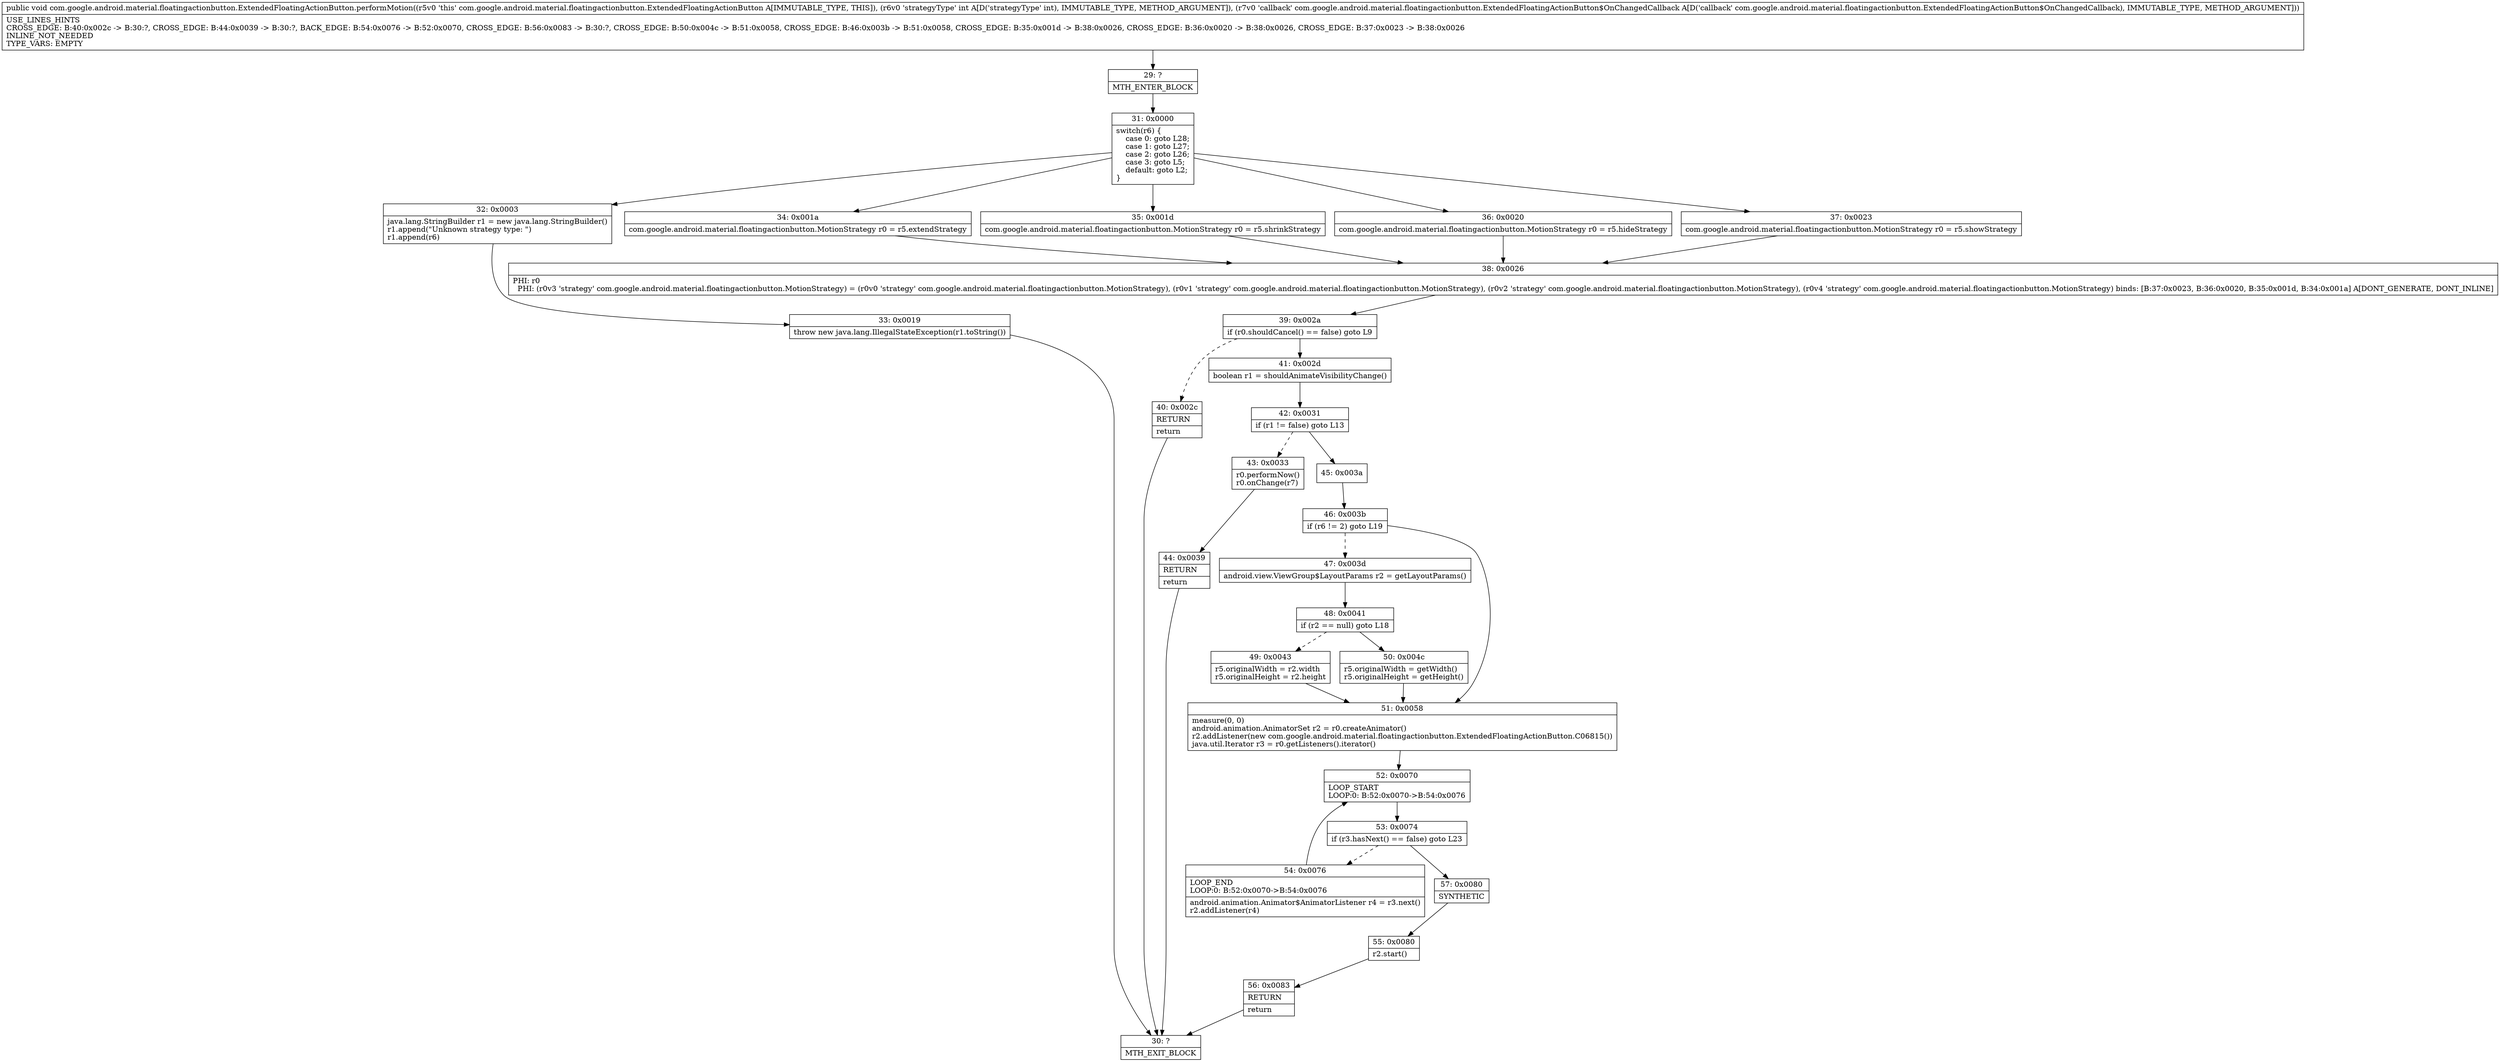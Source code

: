 digraph "CFG forcom.google.android.material.floatingactionbutton.ExtendedFloatingActionButton.performMotion(ILcom\/google\/android\/material\/floatingactionbutton\/ExtendedFloatingActionButton$OnChangedCallback;)V" {
Node_29 [shape=record,label="{29\:\ ?|MTH_ENTER_BLOCK\l}"];
Node_31 [shape=record,label="{31\:\ 0x0000|switch(r6) \{\l    case 0: goto L28;\l    case 1: goto L27;\l    case 2: goto L26;\l    case 3: goto L5;\l    default: goto L2;\l\}\l}"];
Node_32 [shape=record,label="{32\:\ 0x0003|java.lang.StringBuilder r1 = new java.lang.StringBuilder()\lr1.append(\"Unknown strategy type: \")\lr1.append(r6)\l}"];
Node_33 [shape=record,label="{33\:\ 0x0019|throw new java.lang.IllegalStateException(r1.toString())\l}"];
Node_30 [shape=record,label="{30\:\ ?|MTH_EXIT_BLOCK\l}"];
Node_34 [shape=record,label="{34\:\ 0x001a|com.google.android.material.floatingactionbutton.MotionStrategy r0 = r5.extendStrategy\l}"];
Node_38 [shape=record,label="{38\:\ 0x0026|PHI: r0 \l  PHI: (r0v3 'strategy' com.google.android.material.floatingactionbutton.MotionStrategy) = (r0v0 'strategy' com.google.android.material.floatingactionbutton.MotionStrategy), (r0v1 'strategy' com.google.android.material.floatingactionbutton.MotionStrategy), (r0v2 'strategy' com.google.android.material.floatingactionbutton.MotionStrategy), (r0v4 'strategy' com.google.android.material.floatingactionbutton.MotionStrategy) binds: [B:37:0x0023, B:36:0x0020, B:35:0x001d, B:34:0x001a] A[DONT_GENERATE, DONT_INLINE]\l}"];
Node_39 [shape=record,label="{39\:\ 0x002a|if (r0.shouldCancel() == false) goto L9\l}"];
Node_40 [shape=record,label="{40\:\ 0x002c|RETURN\l|return\l}"];
Node_41 [shape=record,label="{41\:\ 0x002d|boolean r1 = shouldAnimateVisibilityChange()\l}"];
Node_42 [shape=record,label="{42\:\ 0x0031|if (r1 != false) goto L13\l}"];
Node_43 [shape=record,label="{43\:\ 0x0033|r0.performNow()\lr0.onChange(r7)\l}"];
Node_44 [shape=record,label="{44\:\ 0x0039|RETURN\l|return\l}"];
Node_45 [shape=record,label="{45\:\ 0x003a}"];
Node_46 [shape=record,label="{46\:\ 0x003b|if (r6 != 2) goto L19\l}"];
Node_47 [shape=record,label="{47\:\ 0x003d|android.view.ViewGroup$LayoutParams r2 = getLayoutParams()\l}"];
Node_48 [shape=record,label="{48\:\ 0x0041|if (r2 == null) goto L18\l}"];
Node_49 [shape=record,label="{49\:\ 0x0043|r5.originalWidth = r2.width\lr5.originalHeight = r2.height\l}"];
Node_50 [shape=record,label="{50\:\ 0x004c|r5.originalWidth = getWidth()\lr5.originalHeight = getHeight()\l}"];
Node_51 [shape=record,label="{51\:\ 0x0058|measure(0, 0)\landroid.animation.AnimatorSet r2 = r0.createAnimator()\lr2.addListener(new com.google.android.material.floatingactionbutton.ExtendedFloatingActionButton.C06815())\ljava.util.Iterator r3 = r0.getListeners().iterator()\l}"];
Node_52 [shape=record,label="{52\:\ 0x0070|LOOP_START\lLOOP:0: B:52:0x0070\-\>B:54:0x0076\l}"];
Node_53 [shape=record,label="{53\:\ 0x0074|if (r3.hasNext() == false) goto L23\l}"];
Node_54 [shape=record,label="{54\:\ 0x0076|LOOP_END\lLOOP:0: B:52:0x0070\-\>B:54:0x0076\l|android.animation.Animator$AnimatorListener r4 = r3.next()\lr2.addListener(r4)\l}"];
Node_57 [shape=record,label="{57\:\ 0x0080|SYNTHETIC\l}"];
Node_55 [shape=record,label="{55\:\ 0x0080|r2.start()\l}"];
Node_56 [shape=record,label="{56\:\ 0x0083|RETURN\l|return\l}"];
Node_35 [shape=record,label="{35\:\ 0x001d|com.google.android.material.floatingactionbutton.MotionStrategy r0 = r5.shrinkStrategy\l}"];
Node_36 [shape=record,label="{36\:\ 0x0020|com.google.android.material.floatingactionbutton.MotionStrategy r0 = r5.hideStrategy\l}"];
Node_37 [shape=record,label="{37\:\ 0x0023|com.google.android.material.floatingactionbutton.MotionStrategy r0 = r5.showStrategy\l}"];
MethodNode[shape=record,label="{public void com.google.android.material.floatingactionbutton.ExtendedFloatingActionButton.performMotion((r5v0 'this' com.google.android.material.floatingactionbutton.ExtendedFloatingActionButton A[IMMUTABLE_TYPE, THIS]), (r6v0 'strategyType' int A[D('strategyType' int), IMMUTABLE_TYPE, METHOD_ARGUMENT]), (r7v0 'callback' com.google.android.material.floatingactionbutton.ExtendedFloatingActionButton$OnChangedCallback A[D('callback' com.google.android.material.floatingactionbutton.ExtendedFloatingActionButton$OnChangedCallback), IMMUTABLE_TYPE, METHOD_ARGUMENT]))  | USE_LINES_HINTS\lCROSS_EDGE: B:40:0x002c \-\> B:30:?, CROSS_EDGE: B:44:0x0039 \-\> B:30:?, BACK_EDGE: B:54:0x0076 \-\> B:52:0x0070, CROSS_EDGE: B:56:0x0083 \-\> B:30:?, CROSS_EDGE: B:50:0x004c \-\> B:51:0x0058, CROSS_EDGE: B:46:0x003b \-\> B:51:0x0058, CROSS_EDGE: B:35:0x001d \-\> B:38:0x0026, CROSS_EDGE: B:36:0x0020 \-\> B:38:0x0026, CROSS_EDGE: B:37:0x0023 \-\> B:38:0x0026\lINLINE_NOT_NEEDED\lTYPE_VARS: EMPTY\l}"];
MethodNode -> Node_29;Node_29 -> Node_31;
Node_31 -> Node_32;
Node_31 -> Node_34;
Node_31 -> Node_35;
Node_31 -> Node_36;
Node_31 -> Node_37;
Node_32 -> Node_33;
Node_33 -> Node_30;
Node_34 -> Node_38;
Node_38 -> Node_39;
Node_39 -> Node_40[style=dashed];
Node_39 -> Node_41;
Node_40 -> Node_30;
Node_41 -> Node_42;
Node_42 -> Node_43[style=dashed];
Node_42 -> Node_45;
Node_43 -> Node_44;
Node_44 -> Node_30;
Node_45 -> Node_46;
Node_46 -> Node_47[style=dashed];
Node_46 -> Node_51;
Node_47 -> Node_48;
Node_48 -> Node_49[style=dashed];
Node_48 -> Node_50;
Node_49 -> Node_51;
Node_50 -> Node_51;
Node_51 -> Node_52;
Node_52 -> Node_53;
Node_53 -> Node_54[style=dashed];
Node_53 -> Node_57;
Node_54 -> Node_52;
Node_57 -> Node_55;
Node_55 -> Node_56;
Node_56 -> Node_30;
Node_35 -> Node_38;
Node_36 -> Node_38;
Node_37 -> Node_38;
}

